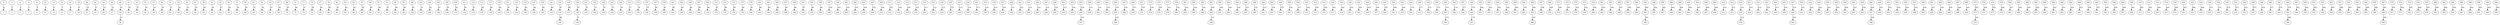 digraph {
    0 [ label = "0" ]
    1 [ label = "1" ]
    2 [ label = "2" ]
    3 [ label = "3" ]
    4 [ label = "4" ]
    5 [ label = "5" ]
    6 [ label = "6" ]
    7 [ label = "7" ]
    8 [ label = "8" ]
    9 [ label = "9" ]
    10 [ label = "10" ]
    11 [ label = "11" ]
    12 [ label = "12" ]
    13 [ label = "13" ]
    14 [ label = "14" ]
    15 [ label = "15" ]
    16 [ label = "16" ]
    17 [ label = "17" ]
    18 [ label = "18" ]
    19 [ label = "19" ]
    20 [ label = "20" ]
    21 [ label = "21" ]
    22 [ label = "22" ]
    23 [ label = "23" ]
    24 [ label = "24" ]
    25 [ label = "25" ]
    26 [ label = "26" ]
    27 [ label = "27" ]
    28 [ label = "28" ]
    29 [ label = "29" ]
    30 [ label = "30" ]
    31 [ label = "31" ]
    32 [ label = "32" ]
    33 [ label = "33" ]
    34 [ label = "34" ]
    35 [ label = "35" ]
    36 [ label = "36" ]
    37 [ label = "37" ]
    38 [ label = "38" ]
    39 [ label = "39" ]
    40 [ label = "40" ]
    41 [ label = "41" ]
    42 [ label = "42" ]
    43 [ label = "43" ]
    44 [ label = "44" ]
    45 [ label = "45" ]
    46 [ label = "46" ]
    47 [ label = "47" ]
    48 [ label = "48" ]
    49 [ label = "49" ]
    50 [ label = "50" ]
    51 [ label = "51" ]
    52 [ label = "52" ]
    53 [ label = "53" ]
    54 [ label = "54" ]
    55 [ label = "55" ]
    56 [ label = "56" ]
    57 [ label = "57" ]
    58 [ label = "58" ]
    59 [ label = "59" ]
    60 [ label = "60" ]
    61 [ label = "61" ]
    62 [ label = "62" ]
    63 [ label = "63" ]
    64 [ label = "64" ]
    65 [ label = "65" ]
    66 [ label = "66" ]
    67 [ label = "67" ]
    68 [ label = "68" ]
    69 [ label = "69" ]
    70 [ label = "70" ]
    71 [ label = "71" ]
    72 [ label = "72" ]
    73 [ label = "73" ]
    74 [ label = "74" ]
    75 [ label = "75" ]
    76 [ label = "76" ]
    77 [ label = "77" ]
    78 [ label = "78" ]
    79 [ label = "79" ]
    80 [ label = "80" ]
    81 [ label = "81" ]
    82 [ label = "82" ]
    83 [ label = "83" ]
    84 [ label = "84" ]
    85 [ label = "85" ]
    86 [ label = "86" ]
    87 [ label = "87" ]
    88 [ label = "88" ]
    89 [ label = "89" ]
    90 [ label = "90" ]
    91 [ label = "91" ]
    92 [ label = "92" ]
    93 [ label = "93" ]
    94 [ label = "94" ]
    95 [ label = "95" ]
    96 [ label = "96" ]
    97 [ label = "97" ]
    98 [ label = "98" ]
    99 [ label = "99" ]
    100 [ label = "100" ]
    101 [ label = "101" ]
    102 [ label = "102" ]
    103 [ label = "103" ]
    104 [ label = "104" ]
    105 [ label = "105" ]
    106 [ label = "106" ]
    107 [ label = "107" ]
    108 [ label = "108" ]
    109 [ label = "109" ]
    110 [ label = "110" ]
    111 [ label = "111" ]
    112 [ label = "112" ]
    113 [ label = "113" ]
    114 [ label = "114" ]
    115 [ label = "115" ]
    116 [ label = "116" ]
    117 [ label = "117" ]
    118 [ label = "118" ]
    119 [ label = "119" ]
    120 [ label = "120" ]
    121 [ label = "121" ]
    122 [ label = "122" ]
    123 [ label = "123" ]
    124 [ label = "124" ]
    125 [ label = "125" ]
    126 [ label = "126" ]
    127 [ label = "127" ]
    128 [ label = "128" ]
    129 [ label = "129" ]
    130 [ label = "130" ]
    131 [ label = "131" ]
    132 [ label = "132" ]
    133 [ label = "133" ]
    134 [ label = "134" ]
    135 [ label = "135" ]
    136 [ label = "136" ]
    137 [ label = "137" ]
    138 [ label = "138" ]
    139 [ label = "139" ]
    140 [ label = "140" ]
    141 [ label = "141" ]
    142 [ label = "142" ]
    143 [ label = "143" ]
    144 [ label = "144" ]
    145 [ label = "145" ]
    146 [ label = "146" ]
    147 [ label = "147" ]
    148 [ label = "148" ]
    149 [ label = "149" ]
    150 [ label = "150" ]
    151 [ label = "151" ]
    152 [ label = "152" ]
    153 [ label = "153" ]
    154 [ label = "154" ]
    155 [ label = "155" ]
    156 [ label = "156" ]
    157 [ label = "157" ]
    158 [ label = "158" ]
    159 [ label = "159" ]
    160 [ label = "160" ]
    161 [ label = "161" ]
    162 [ label = "162" ]
    163 [ label = "163" ]
    164 [ label = "164" ]
    165 [ label = "165" ]
    166 [ label = "166" ]
    167 [ label = "167" ]
    168 [ label = "168" ]
    169 [ label = "169" ]
    170 [ label = "170" ]
    171 [ label = "171" ]
    172 [ label = "172" ]
    173 [ label = "173" ]
    174 [ label = "174" ]
    175 [ label = "175" ]
    176 [ label = "176" ]
    177 [ label = "177" ]
    178 [ label = "178" ]
    179 [ label = "179" ]
    180 [ label = "180" ]
    181 [ label = "181" ]
    182 [ label = "182" ]
    183 [ label = "183" ]
    184 [ label = "184" ]
    185 [ label = "185" ]
    186 [ label = "186" ]
    187 [ label = "187" ]
    188 [ label = "188" ]
    189 [ label = "189" ]
    190 [ label = "190" ]
    191 [ label = "191" ]
    192 [ label = "192" ]
    193 [ label = "193" ]
    194 [ label = "194" ]
    195 [ label = "195" ]
    196 [ label = "196" ]
    197 [ label = "197" ]
    198 [ label = "198" ]
    199 [ label = "199" ]
    200 [ label = "200" ]
    201 [ label = "201" ]
    202 [ label = "202" ]
    203 [ label = "203" ]
    204 [ label = "204" ]
    205 [ label = "205" ]
    206 [ label = "206" ]
    207 [ label = "207" ]
    208 [ label = "208" ]
    209 [ label = "209" ]
    210 [ label = "210" ]
    211 [ label = "211" ]
    212 [ label = "212" ]
    213 [ label = "213" ]
    214 [ label = "214" ]
    215 [ label = "215" ]
    216 [ label = "216" ]
    217 [ label = "217" ]
    218 [ label = "218" ]
    219 [ label = "219" ]
    220 [ label = "220" ]
    221 [ label = "221" ]
    222 [ label = "222" ]
    223 [ label = "223" ]
    224 [ label = "224" ]
    225 [ label = "225" ]
    226 [ label = "226" ]
    227 [ label = "227" ]
    228 [ label = "228" ]
    229 [ label = "229" ]
    230 [ label = "230" ]
    231 [ label = "231" ]
    232 [ label = "232" ]
    233 [ label = "233" ]
    234 [ label = "234" ]
    235 [ label = "235" ]
    236 [ label = "236" ]
    237 [ label = "237" ]
    238 [ label = "238" ]
    239 [ label = "239" ]
    240 [ label = "240" ]
    241 [ label = "241" ]
    242 [ label = "242" ]
    243 [ label = "243" ]
    244 [ label = "244" ]
    245 [ label = "245" ]
    246 [ label = "246" ]
    247 [ label = "247" ]
    248 [ label = "248" ]
    249 [ label = "249" ]
    250 [ label = "250" ]
    251 [ label = "251" ]
    252 [ label = "252" ]
    253 [ label = "253" ]
    254 [ label = "254" ]
    255 [ label = "255" ]
    256 [ label = "256" ]
    257 [ label = "257" ]
    258 [ label = "258" ]
    259 [ label = "259" ]
    260 [ label = "260" ]
    261 [ label = "261" ]
    262 [ label = "262" ]
    263 [ label = "263" ]
    264 [ label = "264" ]
    265 [ label = "265" ]
    266 [ label = "266" ]
    267 [ label = "267" ]
    268 [ label = "268" ]
    269 [ label = "269" ]
    270 [ label = "270" ]
    271 [ label = "271" ]
    272 [ label = "272" ]
    273 [ label = "273" ]
    274 [ label = "274" ]
    275 [ label = "275" ]
    276 [ label = "276" ]
    277 [ label = "277" ]
    278 [ label = "278" ]
    279 [ label = "279" ]
    280 [ label = "280" ]
    281 [ label = "281" ]
    282 [ label = "282" ]
    283 [ label = "283" ]
    284 [ label = "284" ]
    285 [ label = "285" ]
    286 [ label = "286" ]
    287 [ label = "287" ]
    288 [ label = "288" ]
    289 [ label = "289" ]
    290 [ label = "290" ]
    291 [ label = "291" ]
    292 [ label = "292" ]
    293 [ label = "293" ]
    294 [ label = "294" ]
    295 [ label = "295" ]
    296 [ label = "296" ]
    297 [ label = "297" ]
    298 [ label = "298" ]
    299 [ label = "299" ]
    300 [ label = "300" ]
    301 [ label = "301" ]
    302 [ label = "302" ]
    303 [ label = "303" ]
    304 [ label = "304" ]
    305 [ label = "305" ]
    306 [ label = "306" ]
    307 [ label = "307" ]
    308 [ label = "308" ]
    309 [ label = "309" ]
    310 [ label = "310" ]
    311 [ label = "311" ]
    312 [ label = "312" ]
    313 [ label = "313" ]
    314 [ label = "314" ]
    315 [ label = "315" ]
    316 [ label = "316" ]
    317 [ label = "317" ]
    318 [ label = "318" ]
    319 [ label = "319" ]
    320 [ label = "320" ]
    321 [ label = "321" ]
    322 [ label = "322" ]
    323 [ label = "323" ]
    324 [ label = "324" ]
    325 [ label = "325" ]
    326 [ label = "326" ]
    327 [ label = "327" ]
    328 [ label = "328" ]
    329 [ label = "329" ]
    330 [ label = "330" ]
    331 [ label = "331" ]
    332 [ label = "332" ]
    333 [ label = "333" ]
    334 [ label = "334" ]
    335 [ label = "335" ]
    336 [ label = "336" ]
    337 [ label = "337" ]
    338 [ label = "338" ]
    339 [ label = "339" ]
    340 [ label = "340" ]
    341 [ label = "341" ]
    342 [ label = "342" ]
    343 [ label = "343" ]
    344 [ label = "344" ]
    345 [ label = "345" ]
    346 [ label = "346" ]
    347 [ label = "347" ]
    348 [ label = "348" ]
    349 [ label = "349" ]
    350 [ label = "350" ]
    351 [ label = "351" ]
    352 [ label = "352" ]
    353 [ label = "353" ]
    354 [ label = "354" ]
    355 [ label = "355" ]
    356 [ label = "356" ]
    357 [ label = "357" ]
    358 [ label = "358" ]
    359 [ label = "359" ]
    360 [ label = "360" ]
    361 [ label = "361" ]
    362 [ label = "362" ]
    363 [ label = "363" ]
    364 [ label = "364" ]
    365 [ label = "365" ]
    366 [ label = "366" ]
    367 [ label = "367" ]
    368 [ label = "368" ]
    369 [ label = "369" ]
    370 [ label = "370" ]
    371 [ label = "371" ]
    372 [ label = "372" ]
    373 [ label = "373" ]
    374 [ label = "374" ]
    375 [ label = "375" ]
    376 [ label = "376" ]
    377 [ label = "377" ]
    378 [ label = "378" ]
    379 [ label = "379" ]
    380 [ label = "380" ]
    381 [ label = "381" ]
    382 [ label = "382" ]
    383 [ label = "383" ]
    384 [ label = "384" ]
    385 [ label = "385" ]
    386 [ label = "386" ]
    387 [ label = "387" ]
    388 [ label = "388" ]
    389 [ label = "389" ]
    390 [ label = "390" ]
    391 [ label = "391" ]
    392 [ label = "392" ]
    393 [ label = "393" ]
    394 [ label = "394" ]
    395 [ label = "395" ]
    396 [ label = "396" ]
    397 [ label = "397" ]
    398 [ label = "398" ]
    399 [ label = "399" ]
    400 [ label = "400" ]
    401 [ label = "401" ]
    402 [ label = "402" ]
    403 [ label = "403" ]
    404 [ label = "404" ]
    405 [ label = "405" ]
    406 [ label = "406" ]
    407 [ label = "407" ]
    408 [ label = "408" ]
    409 [ label = "409" ]
    410 [ label = "410" ]
    411 [ label = "411" ]
    412 [ label = "412" ]
    413 [ label = "413" ]
    414 [ label = "414" ]
    415 [ label = "415" ]
    416 [ label = "416" ]
    417 [ label = "417" ]
    418 [ label = "418" ]
    419 [ label = "419" ]
    420 [ label = "420" ]
    421 [ label = "421" ]
    422 [ label = "422" ]
    423 [ label = "423" ]
    424 [ label = "424" ]
    425 [ label = "425" ]
    426 [ label = "426" ]
    427 [ label = "427" ]
    428 [ label = "428" ]
    429 [ label = "429" ]
    430 [ label = "430" ]
    431 [ label = "431" ]
    432 [ label = "432" ]
    433 [ label = "433" ]
    434 [ label = "434" ]
    435 [ label = "435" ]
    436 [ label = "436" ]
    437 [ label = "437" ]
    438 [ label = "438" ]
    439 [ label = "439" ]
    440 [ label = "440" ]
    441 [ label = "441" ]
    442 [ label = "442" ]
    443 [ label = "443" ]
    444 [ label = "444" ]
    445 [ label = "445" ]
    446 [ label = "446" ]
    447 [ label = "447" ]
    448 [ label = "448" ]
    449 [ label = "449" ]
    450 [ label = "450" ]
    451 [ label = "451" ]
    452 [ label = "452" ]
    453 [ label = "453" ]
    454 [ label = "454" ]
    455 [ label = "455" ]
    456 [ label = "456" ]
    457 [ label = "457" ]
    458 [ label = "458" ]
    459 [ label = "459" ]
    460 [ label = "460" ]
    461 [ label = "461" ]
    462 [ label = "462" ]
    463 [ label = "463" ]
    464 [ label = "464" ]
    465 [ label = "465" ]
    466 [ label = "466" ]
    467 [ label = "467" ]
    468 [ label = "468" ]
    469 [ label = "469" ]
    470 [ label = "470" ]
    471 [ label = "471" ]
    472 [ label = "472" ]
    473 [ label = "473" ]
    474 [ label = "474" ]
    475 [ label = "475" ]
    476 [ label = "476" ]
    477 [ label = "477" ]
    478 [ label = "478" ]
    479 [ label = "479" ]
    480 [ label = "480" ]
    481 [ label = "481" ]
    482 [ label = "482" ]
    483 [ label = "483" ]
    484 [ label = "484" ]
    485 [ label = "485" ]
    486 [ label = "486" ]
    487 [ label = "487" ]
    488 [ label = "488" ]
    489 [ label = "489" ]
    490 [ label = "490" ]
    491 [ label = "491" ]
    492 [ label = "492" ]
    493 [ label = "493" ]
    494 [ label = "494" ]
    495 [ label = "495" ]
    496 [ label = "496" ]
    497 [ label = "497" ]
    498 [ label = "498" ]
    499 [ label = "499" ]
    500 [ label = "500" ]
    501 [ label = "501" ]
    502 [ label = "502" ]
    503 [ label = "503" ]
    504 [ label = "504" ]
    505 [ label = "505" ]
    506 [ label = "506" ]
    507 [ label = "507" ]
    508 [ label = "508" ]
    509 [ label = "509" ]
    510 [ label = "510" ]
    511 [ label = "511" ]
    512 [ label = "512" ]
    513 [ label = "513" ]
    514 [ label = "514" ]
    515 [ label = "515" ]
    516 [ label = "516" ]
    517 [ label = "517" ]
    518 [ label = "518" ]
    519 [ label = "519" ]
    520 [ label = "520" ]
    521 [ label = "521" ]
    522 [ label = "522" ]
    523 [ label = "523" ]
    524 [ label = "524" ]
    525 [ label = "525" ]
    526 [ label = "526" ]
    527 [ label = "527" ]
    528 [ label = "528" ]
    529 [ label = "529" ]
    530 [ label = "530" ]
    531 [ label = "531" ]
    532 [ label = "532" ]
    533 [ label = "533" ]
    534 [ label = "534" ]
    535 [ label = "535" ]
    536 [ label = "536" ]
    537 [ label = "537" ]
    538 [ label = "538" ]
    539 [ label = "539" ]
    540 [ label = "540" ]
    541 [ label = "541" ]
    542 [ label = "542" ]
    543 [ label = "543" ]
    544 [ label = "544" ]
    545 [ label = "545" ]
    546 [ label = "546" ]
    547 [ label = "547" ]
    548 [ label = "548" ]
    549 [ label = "549" ]
    550 [ label = "550" ]
    551 [ label = "551" ]
    552 [ label = "552" ]
    553 [ label = "553" ]
    554 [ label = "554" ]
    555 [ label = "555" ]
    556 [ label = "556" ]
    557 [ label = "557" ]
    558 [ label = "558" ]
    559 [ label = "559" ]
    560 [ label = "560" ]
    561 [ label = "561" ]
    562 [ label = "562" ]
    563 [ label = "563" ]
    564 [ label = "564" ]
    565 [ label = "565" ]
    566 [ label = "566" ]
    567 [ label = "567" ]
    568 [ label = "568" ]
    569 [ label = "569" ]
    570 [ label = "570" ]
    571 [ label = "571" ]
    572 [ label = "572" ]
    573 [ label = "573" ]
    574 [ label = "574" ]
    575 [ label = "575" ]
    576 [ label = "576" ]
    577 [ label = "577" ]
    578 [ label = "578" ]
    579 [ label = "579" ]
    580 [ label = "580" ]
    581 [ label = "581" ]
    582 [ label = "582" ]
    583 [ label = "583" ]
    584 [ label = "584" ]
    585 [ label = "585" ]
    586 [ label = "586" ]
    587 [ label = "587" ]
    588 [ label = "588" ]
    589 [ label = "589" ]
    590 [ label = "590" ]
    591 [ label = "591" ]
    592 [ label = "592" ]
    593 [ label = "593" ]
    594 [ label = "594" ]
    595 [ label = "595" ]
    0 -> 1 [ label = "0" ]
    2 -> 3 [ label = "1" ]
    4 -> 5 [ label = "2" ]
    6 -> 7 [ label = "3" ]
    8 -> 9 [ label = "4" ]
    10 -> 11 [ label = "5" ]
    12 -> 13 [ label = "6" ]
    14 -> 15 [ label = "7" ]
    16 -> 17 [ label = "8" ]
    18 -> 19 [ label = "9" ]
    20 -> 21 [ label = "10" ]
    22 -> 23 [ label = "11" ]
    24 -> 25 [ label = "12" ]
    26 -> 27 [ label = "13" ]
    28 -> 29 [ label = "14" ]
    29 -> 30 [ label = "15" ]
    31 -> 32 [ label = "16" ]
    33 -> 34 [ label = "17" ]
    35 -> 36 [ label = "18" ]
    37 -> 38 [ label = "19" ]
    39 -> 40 [ label = "20" ]
    41 -> 42 [ label = "21" ]
    43 -> 44 [ label = "22" ]
    45 -> 46 [ label = "23" ]
    47 -> 48 [ label = "24" ]
    49 -> 50 [ label = "25" ]
    51 -> 52 [ label = "26" ]
    53 -> 54 [ label = "27" ]
    55 -> 56 [ label = "28" ]
    57 -> 58 [ label = "29" ]
    59 -> 60 [ label = "30" ]
    61 -> 62 [ label = "31" ]
    63 -> 64 [ label = "32" ]
    65 -> 66 [ label = "33" ]
    67 -> 68 [ label = "34" ]
    69 -> 70 [ label = "35" ]
    71 -> 72 [ label = "36" ]
    73 -> 74 [ label = "37" ]
    75 -> 76 [ label = "38" ]
    77 -> 78 [ label = "39" ]
    79 -> 80 [ label = "40" ]
    81 -> 82 [ label = "41" ]
    83 -> 84 [ label = "42" ]
    85 -> 86 [ label = "43" ]
    87 -> 88 [ label = "44" ]
    89 -> 90 [ label = "45" ]
    91 -> 92 [ label = "46" ]
    93 -> 94 [ label = "47" ]
    95 -> 96 [ label = "48" ]
    97 -> 98 [ label = "49" ]
    99 -> 100 [ label = "50" ]
    101 -> 102 [ label = "51" ]
    103 -> 104 [ label = "52" ]
    105 -> 106 [ label = "53" ]
    107 -> 108 [ label = "54" ]
    109 -> 110 [ label = "55" ]
    111 -> 112 [ label = "56" ]
    113 -> 114 [ label = "57" ]
    115 -> 116 [ label = "58" ]
    117 -> 118 [ label = "59" ]
    119 -> 120 [ label = "60" ]
    121 -> 122 [ label = "61" ]
    123 -> 124 [ label = "62" ]
    125 -> 126 [ label = "63" ]
    127 -> 128 [ label = "64" ]
    129 -> 130 [ label = "65" ]
    131 -> 132 [ label = "66" ]
    133 -> 134 [ label = "67" ]
    134 -> 135 [ label = "68" ]
    136 -> 137 [ label = "69" ]
    138 -> 139 [ label = "70" ]
    139 -> 140 [ label = "71" ]
    141 -> 142 [ label = "72" ]
    143 -> 144 [ label = "73" ]
    145 -> 146 [ label = "74" ]
    147 -> 148 [ label = "75" ]
    149 -> 150 [ label = "76" ]
    151 -> 152 [ label = "77" ]
    153 -> 154 [ label = "78" ]
    155 -> 156 [ label = "79" ]
    157 -> 158 [ label = "80" ]
    159 -> 160 [ label = "81" ]
    161 -> 162 [ label = "82" ]
    163 -> 164 [ label = "83" ]
    165 -> 166 [ label = "84" ]
    167 -> 168 [ label = "85" ]
    169 -> 170 [ label = "86" ]
    171 -> 172 [ label = "87" ]
    173 -> 174 [ label = "88" ]
    175 -> 176 [ label = "89" ]
    177 -> 178 [ label = "90" ]
    179 -> 180 [ label = "91" ]
    181 -> 182 [ label = "92" ]
    183 -> 184 [ label = "93" ]
    185 -> 186 [ label = "94" ]
    187 -> 188 [ label = "95" ]
    189 -> 190 [ label = "96" ]
    191 -> 192 [ label = "97" ]
    193 -> 194 [ label = "98" ]
    195 -> 196 [ label = "99" ]
    197 -> 198 [ label = "100" ]
    199 -> 200 [ label = "101" ]
    201 -> 202 [ label = "102" ]
    203 -> 204 [ label = "103" ]
    205 -> 206 [ label = "104" ]
    207 -> 208 [ label = "105" ]
    209 -> 210 [ label = "106" ]
    211 -> 212 [ label = "107" ]
    213 -> 214 [ label = "108" ]
    215 -> 216 [ label = "109" ]
    217 -> 218 [ label = "110" ]
    219 -> 220 [ label = "111" ]
    221 -> 222 [ label = "112" ]
    223 -> 224 [ label = "113" ]
    225 -> 226 [ label = "114" ]
    227 -> 228 [ label = "115" ]
    229 -> 230 [ label = "116" ]
    231 -> 232 [ label = "117" ]
    233 -> 234 [ label = "118" ]
    235 -> 236 [ label = "119" ]
    237 -> 238 [ label = "120" ]
    239 -> 240 [ label = "121" ]
    241 -> 242 [ label = "122" ]
    243 -> 244 [ label = "123" ]
    245 -> 246 [ label = "124" ]
    247 -> 248 [ label = "125" ]
    249 -> 250 [ label = "126" ]
    251 -> 252 [ label = "127" ]
    253 -> 254 [ label = "128" ]
    255 -> 256 [ label = "129" ]
    256 -> 257 [ label = "130" ]
    258 -> 259 [ label = "131" ]
    260 -> 261 [ label = "132" ]
    262 -> 263 [ label = "133" ]
    264 -> 265 [ label = "134" ]
    265 -> 266 [ label = "135" ]
    267 -> 268 [ label = "136" ]
    269 -> 270 [ label = "137" ]
    271 -> 272 [ label = "138" ]
    273 -> 274 [ label = "139" ]
    275 -> 276 [ label = "140" ]
    277 -> 278 [ label = "141" ]
    279 -> 280 [ label = "142" ]
    281 -> 282 [ label = "143" ]
    283 -> 284 [ label = "144" ]
    285 -> 286 [ label = "145" ]
    287 -> 288 [ label = "146" ]
    288 -> 289 [ label = "147" ]
    290 -> 291 [ label = "148" ]
    292 -> 293 [ label = "149" ]
    294 -> 295 [ label = "150" ]
    296 -> 297 [ label = "151" ]
    298 -> 299 [ label = "152" ]
    300 -> 301 [ label = "153" ]
    302 -> 303 [ label = "154" ]
    304 -> 305 [ label = "155" ]
    306 -> 307 [ label = "156" ]
    308 -> 309 [ label = "157" ]
    310 -> 311 [ label = "158" ]
    312 -> 313 [ label = "159" ]
    314 -> 315 [ label = "160" ]
    316 -> 317 [ label = "161" ]
    318 -> 319 [ label = "162" ]
    320 -> 321 [ label = "163" ]
    322 -> 323 [ label = "164" ]
    324 -> 325 [ label = "165" ]
    326 -> 327 [ label = "166" ]
    328 -> 329 [ label = "167" ]
    330 -> 331 [ label = "168" ]
    332 -> 333 [ label = "169" ]
    334 -> 335 [ label = "170" ]
    336 -> 337 [ label = "171" ]
    338 -> 339 [ label = "172" ]
    340 -> 341 [ label = "173" ]
    342 -> 343 [ label = "174" ]
    343 -> 344 [ label = "175" ]
    345 -> 346 [ label = "176" ]
    347 -> 348 [ label = "177" ]
    349 -> 350 [ label = "178" ]
    350 -> 351 [ label = "179" ]
    352 -> 353 [ label = "180" ]
    354 -> 355 [ label = "181" ]
    356 -> 357 [ label = "182" ]
    358 -> 359 [ label = "183" ]
    360 -> 361 [ label = "184" ]
    362 -> 363 [ label = "185" ]
    364 -> 365 [ label = "186" ]
    365 -> 366 [ label = "187" ]
    367 -> 368 [ label = "188" ]
    369 -> 370 [ label = "189" ]
    371 -> 372 [ label = "190" ]
    373 -> 374 [ label = "191" ]
    375 -> 376 [ label = "192" ]
    377 -> 378 [ label = "193" ]
    379 -> 380 [ label = "194" ]
    381 -> 382 [ label = "195" ]
    383 -> 384 [ label = "196" ]
    385 -> 386 [ label = "197" ]
    387 -> 388 [ label = "198" ]
    389 -> 390 [ label = "199" ]
    391 -> 392 [ label = "200" ]
    392 -> 393 [ label = "201" ]
    394 -> 395 [ label = "202" ]
    396 -> 397 [ label = "203" ]
    398 -> 399 [ label = "204" ]
    400 -> 401 [ label = "205" ]
    402 -> 403 [ label = "206" ]
    404 -> 405 [ label = "207" ]
    406 -> 407 [ label = "208" ]
    408 -> 409 [ label = "209" ]
    410 -> 411 [ label = "210" ]
    412 -> 413 [ label = "211" ]
    414 -> 415 [ label = "212" ]
    415 -> 416 [ label = "213" ]
    417 -> 418 [ label = "214" ]
    419 -> 420 [ label = "215" ]
    421 -> 422 [ label = "216" ]
    423 -> 424 [ label = "217" ]
    425 -> 426 [ label = "218" ]
    427 -> 428 [ label = "219" ]
    428 -> 429 [ label = "220" ]
    430 -> 431 [ label = "221" ]
    432 -> 433 [ label = "222" ]
    434 -> 435 [ label = "223" ]
    436 -> 437 [ label = "224" ]
    438 -> 439 [ label = "225" ]
    440 -> 441 [ label = "226" ]
    442 -> 443 [ label = "227" ]
    444 -> 445 [ label = "228" ]
    446 -> 447 [ label = "229" ]
    447 -> 448 [ label = "230" ]
    449 -> 450 [ label = "231" ]
    451 -> 452 [ label = "232" ]
    453 -> 454 [ label = "233" ]
    455 -> 456 [ label = "234" ]
    457 -> 458 [ label = "235" ]
    459 -> 460 [ label = "236" ]
    461 -> 462 [ label = "237" ]
    463 -> 464 [ label = "238" ]
    465 -> 466 [ label = "239" ]
    467 -> 468 [ label = "240" ]
    469 -> 470 [ label = "241" ]
    471 -> 472 [ label = "242" ]
    472 -> 473 [ label = "243" ]
    474 -> 475 [ label = "244" ]
    476 -> 477 [ label = "245" ]
    478 -> 479 [ label = "246" ]
    480 -> 481 [ label = "247" ]
    482 -> 483 [ label = "248" ]
    484 -> 485 [ label = "249" ]
    486 -> 487 [ label = "250" ]
    488 -> 489 [ label = "251" ]
    490 -> 491 [ label = "252" ]
    492 -> 493 [ label = "253" ]
    494 -> 495 [ label = "254" ]
    496 -> 497 [ label = "255" ]
    498 -> 499 [ label = "256" ]
    500 -> 501 [ label = "257" ]
    502 -> 503 [ label = "258" ]
    504 -> 505 [ label = "259" ]
    506 -> 507 [ label = "260" ]
    508 -> 509 [ label = "261" ]
    510 -> 511 [ label = "262" ]
    512 -> 513 [ label = "263" ]
    514 -> 515 [ label = "264" ]
    516 -> 517 [ label = "265" ]
    518 -> 519 [ label = "266" ]
    520 -> 521 [ label = "267" ]
    522 -> 523 [ label = "268" ]
    524 -> 525 [ label = "269" ]
    526 -> 527 [ label = "270" ]
    528 -> 529 [ label = "271" ]
    530 -> 531 [ label = "272" ]
    532 -> 533 [ label = "273" ]
    534 -> 535 [ label = "274" ]
    536 -> 537 [ label = "275" ]
    538 -> 539 [ label = "276" ]
    540 -> 541 [ label = "277" ]
    542 -> 543 [ label = "278" ]
    544 -> 545 [ label = "279" ]
    545 -> 546 [ label = "280" ]
    547 -> 548 [ label = "281" ]
    549 -> 550 [ label = "282" ]
    551 -> 552 [ label = "283" ]
    553 -> 554 [ label = "284" ]
    555 -> 556 [ label = "285" ]
    557 -> 558 [ label = "286" ]
    559 -> 560 [ label = "287" ]
    561 -> 562 [ label = "288" ]
    563 -> 564 [ label = "289" ]
    565 -> 566 [ label = "290" ]
    567 -> 568 [ label = "291" ]
    568 -> 569 [ label = "292" ]
    570 -> 571 [ label = "293" ]
    572 -> 573 [ label = "294" ]
    574 -> 575 [ label = "295" ]
    576 -> 577 [ label = "296" ]
    578 -> 579 [ label = "297" ]
    580 -> 581 [ label = "298" ]
    582 -> 583 [ label = "299" ]
    584 -> 585 [ label = "300" ]
    586 -> 587 [ label = "301" ]
    588 -> 589 [ label = "302" ]
    590 -> 591 [ label = "303" ]
    592 -> 593 [ label = "304" ]
    594 -> 595 [ label = "305" ]
}
